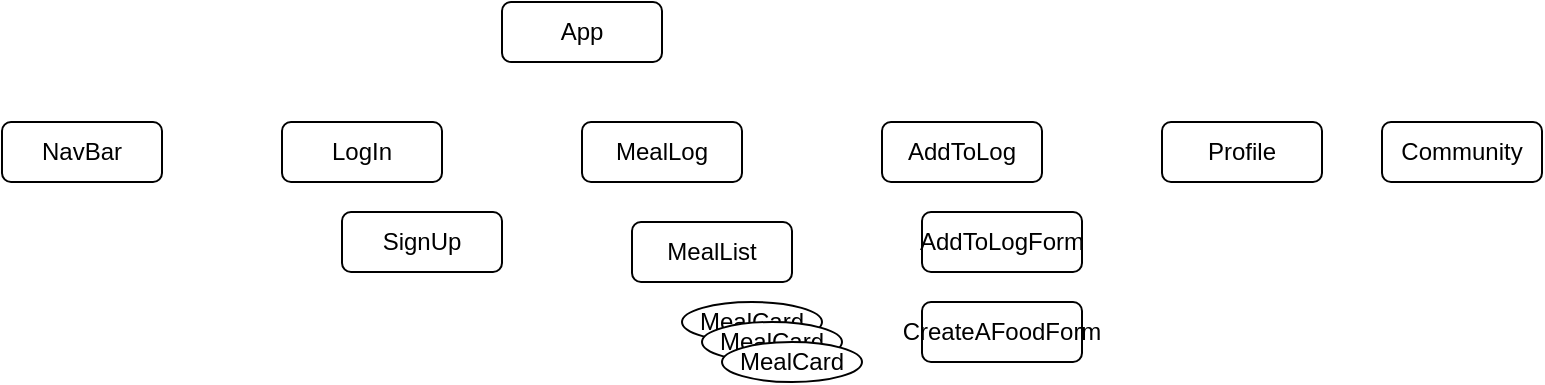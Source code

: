 <mxfile>
    <diagram id="T45rEIF9u1tb5ceG7QTr" name="Page-1">
        <mxGraphModel dx="974" dy="629" grid="1" gridSize="10" guides="1" tooltips="1" connect="1" arrows="1" fold="1" page="1" pageScale="1" pageWidth="850" pageHeight="1100" math="0" shadow="0">
            <root>
                <mxCell id="0"/>
                <mxCell id="1" parent="0"/>
                <mxCell id="2" value="App" style="rounded=1;whiteSpace=wrap;html=1;" vertex="1" parent="1">
                    <mxGeometry x="320" y="20" width="80" height="30" as="geometry"/>
                </mxCell>
                <mxCell id="3" value="NavBar" style="rounded=1;whiteSpace=wrap;html=1;" vertex="1" parent="1">
                    <mxGeometry x="70" y="80" width="80" height="30" as="geometry"/>
                </mxCell>
                <mxCell id="4" value="Profile" style="rounded=1;whiteSpace=wrap;html=1;" vertex="1" parent="1">
                    <mxGeometry x="650" y="80" width="80" height="30" as="geometry"/>
                </mxCell>
                <mxCell id="5" value="AddToLog" style="rounded=1;whiteSpace=wrap;html=1;" vertex="1" parent="1">
                    <mxGeometry x="510" y="80" width="80" height="30" as="geometry"/>
                </mxCell>
                <mxCell id="6" value="MealLog" style="rounded=1;whiteSpace=wrap;html=1;" vertex="1" parent="1">
                    <mxGeometry x="360" y="80" width="80" height="30" as="geometry"/>
                </mxCell>
                <mxCell id="7" value="Community" style="rounded=1;whiteSpace=wrap;html=1;" vertex="1" parent="1">
                    <mxGeometry x="760" y="80" width="80" height="30" as="geometry"/>
                </mxCell>
                <mxCell id="8" value="LogIn" style="rounded=1;whiteSpace=wrap;html=1;" vertex="1" parent="1">
                    <mxGeometry x="210" y="80" width="80" height="30" as="geometry"/>
                </mxCell>
                <mxCell id="10" value="CreateAFoodForm" style="rounded=1;whiteSpace=wrap;html=1;" vertex="1" parent="1">
                    <mxGeometry x="530" y="170" width="80" height="30" as="geometry"/>
                </mxCell>
                <mxCell id="11" value="AddToLogForm" style="rounded=1;whiteSpace=wrap;html=1;" vertex="1" parent="1">
                    <mxGeometry x="530" y="125" width="80" height="30" as="geometry"/>
                </mxCell>
                <mxCell id="12" value="MealList" style="rounded=1;whiteSpace=wrap;html=1;" vertex="1" parent="1">
                    <mxGeometry x="385" y="130" width="80" height="30" as="geometry"/>
                </mxCell>
                <mxCell id="9" value="SignUp" style="rounded=1;whiteSpace=wrap;html=1;" vertex="1" parent="1">
                    <mxGeometry x="240" y="125" width="80" height="30" as="geometry"/>
                </mxCell>
                <mxCell id="13" value="MealCard" style="ellipse;whiteSpace=wrap;html=1;" vertex="1" parent="1">
                    <mxGeometry x="410" y="170" width="70" height="20" as="geometry"/>
                </mxCell>
                <mxCell id="15" value="MealCard" style="ellipse;whiteSpace=wrap;html=1;" vertex="1" parent="1">
                    <mxGeometry x="420" y="180" width="70" height="20" as="geometry"/>
                </mxCell>
                <mxCell id="16" value="MealCard" style="ellipse;whiteSpace=wrap;html=1;" vertex="1" parent="1">
                    <mxGeometry x="430" y="190" width="70" height="20" as="geometry"/>
                </mxCell>
            </root>
        </mxGraphModel>
    </diagram>
</mxfile>